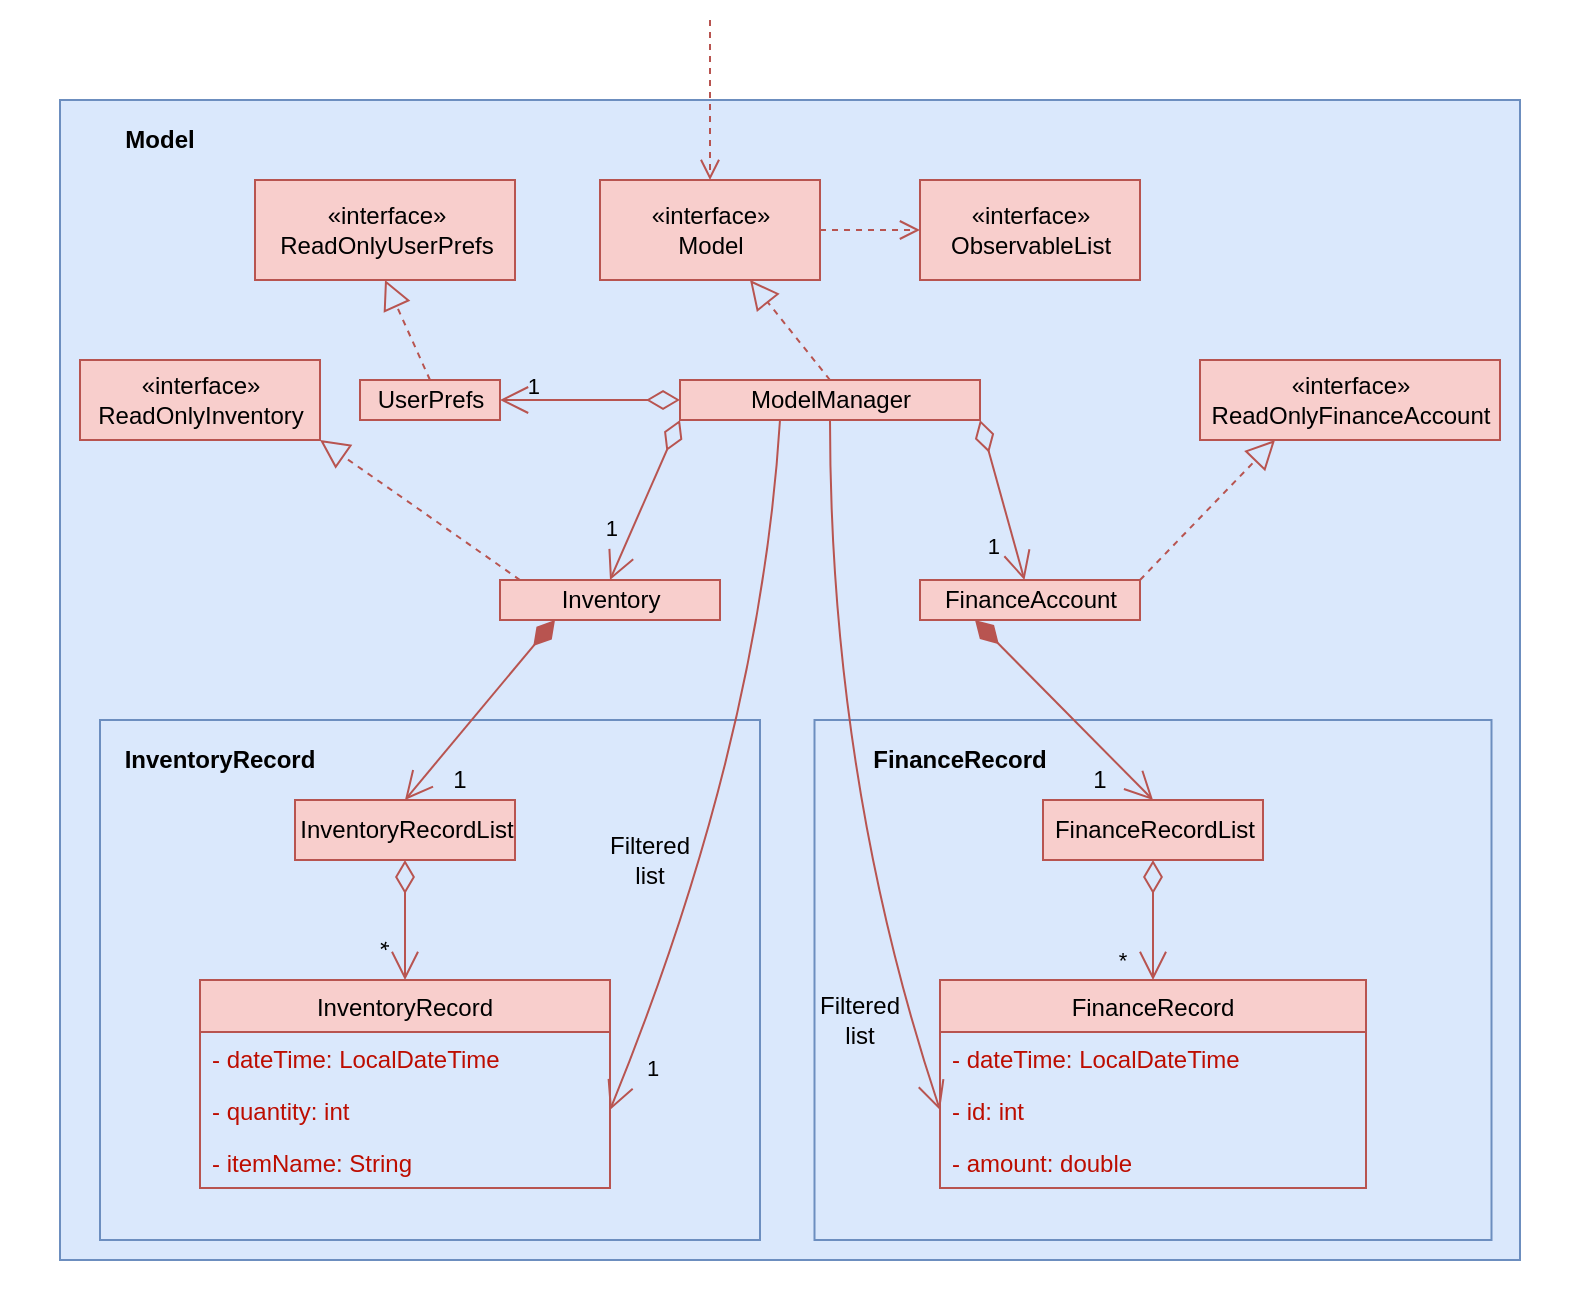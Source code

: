 <mxfile version="13.8.1" type="google"><diagram id="C5RBs43oDa-KdzZeNtuy" name="Page-1"><mxGraphModel dx="1248" dy="677" grid="1" gridSize="10" guides="1" tooltips="1" connect="1" arrows="1" fold="1" page="1" pageScale="1" pageWidth="827" pageHeight="1169" math="0" shadow="0"><root><mxCell id="WIyWlLk6GJQsqaUBKTNV-0"/><mxCell id="WIyWlLk6GJQsqaUBKTNV-1" parent="WIyWlLk6GJQsqaUBKTNV-0"/><mxCell id="tF3ZHM8wJbkgXpK35JYt-159" value="" style="rounded=0;whiteSpace=wrap;html=1;labelBackgroundColor=none;strokeWidth=1;fillColor=#dae8fc;strokeColor=#6c8ebf;" parent="WIyWlLk6GJQsqaUBKTNV-1" vertex="1"><mxGeometry x="120" y="100" width="730" height="580" as="geometry"/></mxCell><mxCell id="tF3ZHM8wJbkgXpK35JYt-160" value="" style="rounded=0;whiteSpace=wrap;html=1;labelBackgroundColor=none;strokeWidth=1;fillColor=none;fontColor=#000000;strokeColor=none;" parent="WIyWlLk6GJQsqaUBKTNV-1" vertex="1"><mxGeometry x="90" y="50" width="790" height="650" as="geometry"/></mxCell><mxCell id="tF3ZHM8wJbkgXpK35JYt-85" value="" style="rounded=0;whiteSpace=wrap;html=1;strokeWidth=1;fillColor=#dae8fc;labelBackgroundColor=none;labelBorderColor=none;strokeColor=#6c8ebf;" parent="WIyWlLk6GJQsqaUBKTNV-1" vertex="1"><mxGeometry x="497.25" y="410" width="338.5" height="260" as="geometry"/></mxCell><mxCell id="tF3ZHM8wJbkgXpK35JYt-86" value="" style="rounded=0;whiteSpace=wrap;html=1;strokeWidth=1;fillColor=#dae8fc;labelBackgroundColor=none;labelBorderColor=none;strokeColor=#6c8ebf;" parent="WIyWlLk6GJQsqaUBKTNV-1" vertex="1"><mxGeometry x="140" y="410" width="330" height="260" as="geometry"/></mxCell><mxCell id="tF3ZHM8wJbkgXpK35JYt-2" value="" style="html=1;verticalAlign=bottom;endArrow=open;dashed=1;endSize=8;entryX=0.5;entryY=0;entryDx=0;entryDy=0;fontColor=#8F0A00;labelBackgroundColor=none;labelBorderColor=none;fillColor=#f8cecc;strokeColor=#b85450;" parent="WIyWlLk6GJQsqaUBKTNV-1" target="tF3ZHM8wJbkgXpK35JYt-4" edge="1"><mxGeometry relative="1" as="geometry"><mxPoint x="445" y="60" as="sourcePoint"/><mxPoint x="380" y="380" as="targetPoint"/></mxGeometry></mxCell><mxCell id="tF3ZHM8wJbkgXpK35JYt-4" value="«interface»&lt;br&gt;Model" style="html=1;strokeWidth=1;labelBackgroundColor=none;labelBorderColor=none;fillColor=#f8cecc;strokeColor=#b85450;" parent="WIyWlLk6GJQsqaUBKTNV-1" vertex="1"><mxGeometry x="390" y="140" width="110" height="50" as="geometry"/></mxCell><mxCell id="tF3ZHM8wJbkgXpK35JYt-5" value="«interface»&lt;br&gt;ObservableList" style="html=1;strokeWidth=1;labelBackgroundColor=none;labelBorderColor=none;fillColor=#f8cecc;strokeColor=#b85450;" parent="WIyWlLk6GJQsqaUBKTNV-1" vertex="1"><mxGeometry x="550" y="140" width="110" height="50" as="geometry"/></mxCell><mxCell id="tF3ZHM8wJbkgXpK35JYt-6" value="" style="html=1;verticalAlign=bottom;endArrow=open;dashed=1;endSize=8;exitX=1;exitY=0.5;exitDx=0;exitDy=0;entryX=0;entryY=0.5;entryDx=0;entryDy=0;fontColor=#BD0D00;labelBackgroundColor=none;labelBorderColor=none;fillColor=#f8cecc;strokeColor=#b85450;" parent="WIyWlLk6GJQsqaUBKTNV-1" source="tF3ZHM8wJbkgXpK35JYt-4" target="tF3ZHM8wJbkgXpK35JYt-5" edge="1"><mxGeometry x="0.2" y="15" relative="1" as="geometry"><mxPoint x="460" y="380" as="sourcePoint"/><mxPoint x="380" y="380" as="targetPoint"/><mxPoint as="offset"/></mxGeometry></mxCell><mxCell id="tF3ZHM8wJbkgXpK35JYt-8" value="&lt;b&gt;Model&lt;/b&gt;" style="text;html=1;strokeColor=none;align=center;verticalAlign=middle;whiteSpace=wrap;rounded=0;strokeWidth=1;labelBackgroundColor=none;labelBorderColor=none;" parent="WIyWlLk6GJQsqaUBKTNV-1" vertex="1"><mxGeometry x="140" y="110" width="60" height="20" as="geometry"/></mxCell><mxCell id="tF3ZHM8wJbkgXpK35JYt-42" style="edgeStyle=none;orthogonalLoop=1;jettySize=auto;html=1;entryX=1;entryY=0.5;entryDx=0;entryDy=0;startArrow=none;startFill=0;sourcePerimeterSpacing=0;endArrow=open;endFill=0;endSize=12;targetPerimeterSpacing=0;curved=1;fontColor=#BD0D00;labelBackgroundColor=none;labelBorderColor=none;fillColor=#f8cecc;strokeColor=#b85450;" parent="WIyWlLk6GJQsqaUBKTNV-1" target="tF3ZHM8wJbkgXpK35JYt-55" edge="1"><mxGeometry relative="1" as="geometry"><mxPoint x="480" y="260" as="sourcePoint"/><mxPoint x="355" y="605" as="targetPoint"/><Array as="points"><mxPoint x="470" y="421"/></Array></mxGeometry></mxCell><mxCell id="tF3ZHM8wJbkgXpK35JYt-52" value="&lt;font color=&quot;#000000&quot;&gt;1&lt;/font&gt;" style="edgeLabel;html=1;align=center;verticalAlign=middle;resizable=0;points=[];fontColor=#BD0D00;labelBackgroundColor=none;labelBorderColor=none;" parent="tF3ZHM8wJbkgXpK35JYt-42" vertex="1" connectable="0"><mxGeometry x="0.695" relative="1" as="geometry"><mxPoint y="29.3" as="offset"/></mxGeometry></mxCell><mxCell id="tF3ZHM8wJbkgXpK35JYt-82" style="edgeStyle=none;orthogonalLoop=1;jettySize=auto;html=1;entryX=0;entryY=0.5;entryDx=0;entryDy=0;startArrow=none;startFill=0;sourcePerimeterSpacing=0;endArrow=open;endFill=0;endSize=12;targetPerimeterSpacing=0;curved=1;fontColor=#BD0D00;labelBackgroundColor=none;labelBorderColor=none;fillColor=#f8cecc;strokeColor=#b85450;" parent="WIyWlLk6GJQsqaUBKTNV-1" target="tF3ZHM8wJbkgXpK35JYt-74" edge="1"><mxGeometry relative="1" as="geometry"><mxPoint x="505" y="260" as="sourcePoint"/><Array as="points"><mxPoint x="505" y="440"/></Array></mxGeometry></mxCell><mxCell id="tF3ZHM8wJbkgXpK35JYt-9" value="ModelManager" style="html=1;strokeWidth=1;fillColor=#f8cecc;labelBackgroundColor=none;labelBorderColor=none;strokeColor=#b85450;" parent="WIyWlLk6GJQsqaUBKTNV-1" vertex="1"><mxGeometry x="430" y="240" width="150" height="20" as="geometry"/></mxCell><mxCell id="tF3ZHM8wJbkgXpK35JYt-11" value="" style="endArrow=block;dashed=1;endFill=0;endSize=12;html=1;exitX=0.5;exitY=0;exitDx=0;exitDy=0;fontColor=#BD0D00;labelBackgroundColor=none;labelBorderColor=none;fillColor=#f8cecc;strokeColor=#b85450;" parent="WIyWlLk6GJQsqaUBKTNV-1" source="tF3ZHM8wJbkgXpK35JYt-9" target="tF3ZHM8wJbkgXpK35JYt-4" edge="1"><mxGeometry width="160" relative="1" as="geometry"><mxPoint x="390" y="380" as="sourcePoint"/><mxPoint x="550" y="380" as="targetPoint"/></mxGeometry></mxCell><mxCell id="tF3ZHM8wJbkgXpK35JYt-12" value="" style="endArrow=open;html=1;endSize=12;startArrow=diamondThin;startSize=14;startFill=0;edgeStyle=orthogonalEdgeStyle;exitX=0;exitY=0.5;exitDx=0;exitDy=0;fontColor=#BD0D00;labelBackgroundColor=none;labelBorderColor=none;fillColor=#f8cecc;strokeColor=#b85450;" parent="WIyWlLk6GJQsqaUBKTNV-1" source="tF3ZHM8wJbkgXpK35JYt-9" target="tF3ZHM8wJbkgXpK35JYt-15" edge="1"><mxGeometry relative="1" as="geometry"><mxPoint x="310" y="340" as="sourcePoint"/><mxPoint x="470" y="340" as="targetPoint"/></mxGeometry></mxCell><mxCell id="tF3ZHM8wJbkgXpK35JYt-14" value="1" style="edgeLabel;resizable=0;html=1;align=right;verticalAlign=top;labelBackgroundColor=none;labelBorderColor=none;" parent="tF3ZHM8wJbkgXpK35JYt-12" connectable="0" vertex="1"><mxGeometry x="1" relative="1" as="geometry"><mxPoint x="20" y="-20" as="offset"/></mxGeometry></mxCell><mxCell id="tF3ZHM8wJbkgXpK35JYt-15" value="UserPrefs" style="html=1;labelBackgroundColor=none;labelBorderColor=none;fillColor=#f8cecc;strokeColor=#b85450;" parent="WIyWlLk6GJQsqaUBKTNV-1" vertex="1"><mxGeometry x="270" y="240" width="70" height="20" as="geometry"/></mxCell><mxCell id="tF3ZHM8wJbkgXpK35JYt-16" value="" style="endArrow=block;dashed=1;endFill=0;endSize=12;html=1;exitX=0.5;exitY=0;exitDx=0;exitDy=0;fontColor=#BD0D00;labelBackgroundColor=none;labelBorderColor=none;fillColor=#f8cecc;strokeColor=#b85450;entryX=0.5;entryY=1;entryDx=0;entryDy=0;" parent="WIyWlLk6GJQsqaUBKTNV-1" source="tF3ZHM8wJbkgXpK35JYt-15" target="lOVp8NZ4NsromMKbReFO-0" edge="1"><mxGeometry width="160" relative="1" as="geometry"><mxPoint x="310" y="340" as="sourcePoint"/><mxPoint x="279" y="175" as="targetPoint"/></mxGeometry></mxCell><mxCell id="tF3ZHM8wJbkgXpK35JYt-19" value="Inventory" style="html=1;labelBackgroundColor=none;labelBorderColor=none;fillColor=#f8cecc;strokeColor=#b85450;" parent="WIyWlLk6GJQsqaUBKTNV-1" vertex="1"><mxGeometry x="340" y="340" width="110" height="20" as="geometry"/></mxCell><mxCell id="tF3ZHM8wJbkgXpK35JYt-21" value="" style="endArrow=open;html=1;endSize=12;startArrow=diamondThin;startSize=14;startFill=0;exitX=0;exitY=1;exitDx=0;exitDy=0;endFill=0;fontColor=#BD0D00;labelBackgroundColor=none;labelBorderColor=none;fillColor=#f8cecc;strokeColor=#b85450;" parent="WIyWlLk6GJQsqaUBKTNV-1" source="tF3ZHM8wJbkgXpK35JYt-9" edge="1"><mxGeometry relative="1" as="geometry"><mxPoint x="310" y="340" as="sourcePoint"/><mxPoint x="395" y="340" as="targetPoint"/></mxGeometry></mxCell><mxCell id="tF3ZHM8wJbkgXpK35JYt-23" value="1" style="edgeLabel;resizable=0;html=1;align=right;verticalAlign=top;labelBackgroundColor=none;labelBorderColor=none;" parent="tF3ZHM8wJbkgXpK35JYt-21" connectable="0" vertex="1"><mxGeometry x="1" relative="1" as="geometry"><mxPoint x="4.9" y="-39.6" as="offset"/></mxGeometry></mxCell><mxCell id="tF3ZHM8wJbkgXpK35JYt-25" value="«interface»&lt;br&gt;ReadOnlyInventory" style="html=1;strokeWidth=1;fillColor=#f8cecc;labelBackgroundColor=none;labelBorderColor=none;strokeColor=#b85450;" parent="WIyWlLk6GJQsqaUBKTNV-1" vertex="1"><mxGeometry x="130" y="230" width="120" height="40" as="geometry"/></mxCell><mxCell id="tF3ZHM8wJbkgXpK35JYt-30" value="" style="endArrow=block;dashed=1;endFill=0;endSize=12;html=1;entryX=1;entryY=1;entryDx=0;entryDy=0;fontColor=#BD0D00;labelBackgroundColor=none;labelBorderColor=none;fillColor=#f8cecc;strokeColor=#b85450;" parent="WIyWlLk6GJQsqaUBKTNV-1" target="tF3ZHM8wJbkgXpK35JYt-25" edge="1"><mxGeometry width="160" relative="1" as="geometry"><mxPoint x="350" y="340" as="sourcePoint"/><mxPoint x="470" y="340" as="targetPoint"/></mxGeometry></mxCell><mxCell id="tF3ZHM8wJbkgXpK35JYt-31" value="" style="endArrow=open;html=1;endSize=12;startArrow=diamondThin;startSize=14;startFill=1;align=left;verticalAlign=bottom;rounded=0;entryX=0.5;entryY=0;entryDx=0;entryDy=0;exitX=0.25;exitY=1;exitDx=0;exitDy=0;fontColor=#BD0D00;labelBackgroundColor=none;labelBorderColor=none;fillColor=#f8cecc;strokeColor=#b85450;" parent="WIyWlLk6GJQsqaUBKTNV-1" source="tF3ZHM8wJbkgXpK35JYt-19" target="tF3ZHM8wJbkgXpK35JYt-33" edge="1"><mxGeometry x="-0.04" y="77" relative="1" as="geometry"><mxPoint x="338" y="518" as="sourcePoint"/><mxPoint x="470" y="340" as="targetPoint"/><mxPoint as="offset"/></mxGeometry></mxCell><mxCell id="tF3ZHM8wJbkgXpK35JYt-33" value="InventoryRecordList" style="html=1;strokeWidth=1;fillColor=#f8cecc;labelBackgroundColor=none;labelBorderColor=none;strokeColor=#b85450;" parent="WIyWlLk6GJQsqaUBKTNV-1" vertex="1"><mxGeometry x="237.5" y="450" width="110" height="30" as="geometry"/></mxCell><mxCell id="tF3ZHM8wJbkgXpK35JYt-35" value="&lt;font color=&quot;#000000&quot;&gt;1&lt;/font&gt;" style="text;html=1;strokeColor=none;fillColor=none;align=center;verticalAlign=middle;whiteSpace=wrap;rounded=0;fontColor=#BD0D00;labelBackgroundColor=none;labelBorderColor=none;" parent="WIyWlLk6GJQsqaUBKTNV-1" vertex="1"><mxGeometry x="300" y="430" width="40" height="20" as="geometry"/></mxCell><mxCell id="tF3ZHM8wJbkgXpK35JYt-37" value="" style="endArrow=open;html=1;endSize=12;startArrow=diamondThin;startSize=14;startFill=0;exitX=0.5;exitY=1;exitDx=0;exitDy=0;entryX=0.5;entryY=0;entryDx=0;entryDy=0;fontColor=#BD0D00;labelBackgroundColor=none;labelBorderColor=none;fillColor=#f8cecc;strokeColor=#b85450;" parent="WIyWlLk6GJQsqaUBKTNV-1" source="tF3ZHM8wJbkgXpK35JYt-33" target="tF3ZHM8wJbkgXpK35JYt-53" edge="1"><mxGeometry x="0.075" y="-3" relative="1" as="geometry"><mxPoint x="310" y="430" as="sourcePoint"/><mxPoint x="252.5" y="540" as="targetPoint"/><mxPoint as="offset"/></mxGeometry></mxCell><mxCell id="tF3ZHM8wJbkgXpK35JYt-43" value="&lt;font color=&quot;#000000&quot;&gt;*&lt;/font&gt;" style="text;html=1;strokeColor=none;fillColor=none;align=center;verticalAlign=middle;whiteSpace=wrap;rounded=0;rotation=90;fontColor=#BD0D00;labelBackgroundColor=none;labelBorderColor=none;" parent="WIyWlLk6GJQsqaUBKTNV-1" vertex="1"><mxGeometry x="260" y="513" width="40" height="20" as="geometry"/></mxCell><mxCell id="tF3ZHM8wJbkgXpK35JYt-58" value="" style="endArrow=open;html=1;endSize=12;startArrow=diamondThin;startSize=14;startFill=0;exitX=1;exitY=1;exitDx=0;exitDy=0;endFill=0;fontColor=#BD0D00;labelBackgroundColor=none;labelBorderColor=none;fillColor=#f8cecc;strokeColor=#b85450;" parent="WIyWlLk6GJQsqaUBKTNV-1" source="tF3ZHM8wJbkgXpK35JYt-9" target="tF3ZHM8wJbkgXpK35JYt-60" edge="1"><mxGeometry relative="1" as="geometry"><mxPoint x="485" y="270" as="sourcePoint"/><mxPoint x="405" y="350" as="targetPoint"/></mxGeometry></mxCell><mxCell id="tF3ZHM8wJbkgXpK35JYt-59" value="1" style="edgeLabel;resizable=0;html=1;align=right;verticalAlign=top;labelBackgroundColor=none;labelBorderColor=none;" parent="tF3ZHM8wJbkgXpK35JYt-58" connectable="0" vertex="1"><mxGeometry x="1" relative="1" as="geometry"><mxPoint x="-12.21" y="-29.97" as="offset"/></mxGeometry></mxCell><mxCell id="tF3ZHM8wJbkgXpK35JYt-60" value="FinanceAccount" style="html=1;labelBackgroundColor=none;labelBorderColor=none;fillColor=#f8cecc;strokeColor=#b85450;" parent="WIyWlLk6GJQsqaUBKTNV-1" vertex="1"><mxGeometry x="550" y="340" width="110" height="20" as="geometry"/></mxCell><mxCell id="tF3ZHM8wJbkgXpK35JYt-62" value="&lt;font color=&quot;#000000&quot;&gt;Filtered list&lt;/font&gt;" style="text;html=1;strokeColor=none;fillColor=none;align=center;verticalAlign=middle;whiteSpace=wrap;rounded=0;fontColor=#BD0D00;labelBackgroundColor=none;labelBorderColor=none;" parent="WIyWlLk6GJQsqaUBKTNV-1" vertex="1"><mxGeometry x="395" y="470" width="40" height="20" as="geometry"/></mxCell><mxCell id="tF3ZHM8wJbkgXpK35JYt-65" value="" style="endArrow=block;dashed=1;endFill=0;endSize=12;html=1;entryX=0.25;entryY=1;entryDx=0;entryDy=0;exitX=1;exitY=0;exitDx=0;exitDy=0;fontColor=#BD0D00;labelBackgroundColor=none;labelBorderColor=none;fillColor=#f8cecc;strokeColor=#b85450;" parent="WIyWlLk6GJQsqaUBKTNV-1" source="tF3ZHM8wJbkgXpK35JYt-60" target="tF3ZHM8wJbkgXpK35JYt-66" edge="1"><mxGeometry width="160" relative="1" as="geometry"><mxPoint x="670" y="340" as="sourcePoint"/><mxPoint x="570" y="270" as="targetPoint"/></mxGeometry></mxCell><mxCell id="tF3ZHM8wJbkgXpK35JYt-66" value="«interface»&lt;br&gt;ReadOnlyFinanceAccount" style="html=1;labelBackgroundColor=none;labelBorderColor=none;fillColor=#f8cecc;strokeColor=#b85450;" parent="WIyWlLk6GJQsqaUBKTNV-1" vertex="1"><mxGeometry x="690" y="230" width="150" height="40" as="geometry"/></mxCell><mxCell id="tF3ZHM8wJbkgXpK35JYt-67" style="edgeStyle=none;curved=1;orthogonalLoop=1;jettySize=auto;html=1;entryX=1;entryY=0.25;entryDx=0;entryDy=0;startArrow=none;startFill=0;sourcePerimeterSpacing=0;endArrow=open;endFill=0;endSize=12;targetPerimeterSpacing=0;fontColor=#BD0D00;labelBackgroundColor=none;labelBorderColor=none;" parent="WIyWlLk6GJQsqaUBKTNV-1" source="tF3ZHM8wJbkgXpK35JYt-60" target="tF3ZHM8wJbkgXpK35JYt-60" edge="1"><mxGeometry relative="1" as="geometry"/></mxCell><mxCell id="tF3ZHM8wJbkgXpK35JYt-68" value="FinanceRecordList" style="html=1;strokeWidth=1;fillColor=#f8cecc;labelBackgroundColor=none;labelBorderColor=none;strokeColor=#b85450;" parent="WIyWlLk6GJQsqaUBKTNV-1" vertex="1"><mxGeometry x="611.5" y="450" width="110" height="30" as="geometry"/></mxCell><mxCell id="tF3ZHM8wJbkgXpK35JYt-70" value="" style="endArrow=open;html=1;endSize=12;startArrow=diamondThin;startSize=14;startFill=1;align=left;verticalAlign=bottom;rounded=0;entryX=0.5;entryY=0;entryDx=0;entryDy=0;exitX=0.25;exitY=1;exitDx=0;exitDy=0;fontColor=#BD0D00;labelBackgroundColor=none;labelBorderColor=none;fillColor=#f8cecc;strokeColor=#b85450;" parent="WIyWlLk6GJQsqaUBKTNV-1" source="tF3ZHM8wJbkgXpK35JYt-60" target="tF3ZHM8wJbkgXpK35JYt-68" edge="1"><mxGeometry x="-0.04" y="77" relative="1" as="geometry"><mxPoint x="377.5" y="370" as="sourcePoint"/><mxPoint x="305" y="460" as="targetPoint"/><mxPoint as="offset"/></mxGeometry></mxCell><mxCell id="tF3ZHM8wJbkgXpK35JYt-71" value="&lt;font color=&quot;#000000&quot;&gt;1&lt;/font&gt;" style="text;html=1;strokeColor=none;fillColor=none;align=center;verticalAlign=middle;whiteSpace=wrap;rounded=0;fontColor=#BD0D00;labelBackgroundColor=none;labelBorderColor=none;" parent="WIyWlLk6GJQsqaUBKTNV-1" vertex="1"><mxGeometry x="620" y="430" width="40" height="20" as="geometry"/></mxCell><mxCell id="tF3ZHM8wJbkgXpK35JYt-72" value="FinanceRecord" style="swimlane;fontStyle=0;childLayout=stackLayout;horizontal=1;startSize=26;fillColor=#f8cecc;horizontalStack=0;resizeParent=1;resizeParentMax=0;resizeLast=0;collapsible=1;marginBottom=0;strokeWidth=1;labelBackgroundColor=none;labelBorderColor=none;strokeColor=#b85450;" parent="WIyWlLk6GJQsqaUBKTNV-1" vertex="1"><mxGeometry x="560" y="540" width="213" height="104" as="geometry"/></mxCell><mxCell id="tF3ZHM8wJbkgXpK35JYt-73" value="- dateTime: LocalDateTime" style="text;strokeColor=none;fillColor=none;align=left;verticalAlign=top;spacingLeft=4;spacingRight=4;overflow=hidden;rotatable=0;points=[[0,0.5],[1,0.5]];portConstraint=eastwest;fontColor=#BD0D00;labelBackgroundColor=none;labelBorderColor=none;" parent="tF3ZHM8wJbkgXpK35JYt-72" vertex="1"><mxGeometry y="26" width="213" height="26" as="geometry"/></mxCell><mxCell id="tF3ZHM8wJbkgXpK35JYt-74" value="- id: int" style="text;strokeColor=none;fillColor=none;align=left;verticalAlign=top;spacingLeft=4;spacingRight=4;overflow=hidden;rotatable=0;points=[[0,0.5],[1,0.5]];portConstraint=eastwest;fontColor=#BD0D00;labelBackgroundColor=none;labelBorderColor=none;" parent="tF3ZHM8wJbkgXpK35JYt-72" vertex="1"><mxGeometry y="52" width="213" height="26" as="geometry"/></mxCell><mxCell id="tF3ZHM8wJbkgXpK35JYt-75" value="- amount: double" style="text;strokeColor=none;fillColor=none;align=left;verticalAlign=top;spacingLeft=4;spacingRight=4;overflow=hidden;rotatable=0;points=[[0,0.5],[1,0.5]];portConstraint=eastwest;fontColor=#BD0D00;labelBackgroundColor=none;labelBorderColor=none;" parent="tF3ZHM8wJbkgXpK35JYt-72" vertex="1"><mxGeometry y="78" width="213" height="26" as="geometry"/></mxCell><mxCell id="tF3ZHM8wJbkgXpK35JYt-79" value="&lt;font color=&quot;#000000&quot;&gt;*&lt;/font&gt;" style="endArrow=open;html=1;endSize=12;startArrow=diamondThin;startSize=14;startFill=0;entryX=0.5;entryY=0;entryDx=0;entryDy=0;exitX=0.5;exitY=1;exitDx=0;exitDy=0;fontColor=#BD0D00;labelBackgroundColor=none;labelBorderColor=none;fillColor=#f8cecc;strokeColor=#b85450;" parent="WIyWlLk6GJQsqaUBKTNV-1" source="tF3ZHM8wJbkgXpK35JYt-68" target="tF3ZHM8wJbkgXpK35JYt-72" edge="1"><mxGeometry x="0.667" y="-16" relative="1" as="geometry"><mxPoint x="370" y="360" as="sourcePoint"/><mxPoint x="530" y="360" as="targetPoint"/><mxPoint as="offset"/></mxGeometry></mxCell><mxCell id="tF3ZHM8wJbkgXpK35JYt-83" value="&lt;font color=&quot;#000000&quot;&gt;Filtered list&lt;/font&gt;" style="text;html=1;strokeColor=none;fillColor=none;align=center;verticalAlign=middle;whiteSpace=wrap;rounded=0;fontColor=#BD0D00;labelBackgroundColor=none;labelBorderColor=none;" parent="WIyWlLk6GJQsqaUBKTNV-1" vertex="1"><mxGeometry x="500" y="550" width="40" height="20" as="geometry"/></mxCell><mxCell id="tF3ZHM8wJbkgXpK35JYt-53" value="InventoryRecord" style="swimlane;fontStyle=0;childLayout=stackLayout;horizontal=1;startSize=26;fillColor=#f8cecc;horizontalStack=0;resizeParent=1;resizeParentMax=0;resizeLast=0;collapsible=1;marginBottom=0;strokeWidth=1;labelBackgroundColor=none;labelBorderColor=none;strokeColor=#b85450;" parent="WIyWlLk6GJQsqaUBKTNV-1" vertex="1"><mxGeometry x="190" y="540" width="205" height="104" as="geometry"/></mxCell><mxCell id="tF3ZHM8wJbkgXpK35JYt-54" value="- dateTime: LocalDateTime" style="text;strokeColor=none;fillColor=none;align=left;verticalAlign=top;spacingLeft=4;spacingRight=4;overflow=hidden;rotatable=0;points=[[0,0.5],[1,0.5]];portConstraint=eastwest;fontColor=#BD0D00;labelBackgroundColor=none;labelBorderColor=none;" parent="tF3ZHM8wJbkgXpK35JYt-53" vertex="1"><mxGeometry y="26" width="205" height="26" as="geometry"/></mxCell><mxCell id="tF3ZHM8wJbkgXpK35JYt-55" value="- quantity: int" style="text;strokeColor=none;fillColor=none;align=left;verticalAlign=top;spacingLeft=4;spacingRight=4;overflow=hidden;rotatable=0;points=[[0,0.5],[1,0.5]];portConstraint=eastwest;fontColor=#BD0D00;labelBackgroundColor=none;labelBorderColor=none;" parent="tF3ZHM8wJbkgXpK35JYt-53" vertex="1"><mxGeometry y="52" width="205" height="26" as="geometry"/></mxCell><mxCell id="tF3ZHM8wJbkgXpK35JYt-56" value="- itemName: String" style="text;strokeColor=none;fillColor=none;align=left;verticalAlign=top;spacingLeft=4;spacingRight=4;overflow=hidden;rotatable=0;points=[[0,0.5],[1,0.5]];portConstraint=eastwest;fontColor=#BD0D00;labelBackgroundColor=none;labelBorderColor=none;" parent="tF3ZHM8wJbkgXpK35JYt-53" vertex="1"><mxGeometry y="78" width="205" height="26" as="geometry"/></mxCell><mxCell id="tF3ZHM8wJbkgXpK35JYt-154" value="&lt;b&gt;&lt;font color=&quot;#000000&quot;&gt;FinanceRecord&lt;/font&gt;&lt;/b&gt;" style="text;html=1;strokeColor=none;fillColor=none;align=center;verticalAlign=middle;whiteSpace=wrap;rounded=0;labelBackgroundColor=none;fontColor=#BD0D00;" parent="WIyWlLk6GJQsqaUBKTNV-1" vertex="1"><mxGeometry x="490" y="420" width="160" height="20" as="geometry"/></mxCell><mxCell id="tF3ZHM8wJbkgXpK35JYt-155" value="&lt;b&gt;&lt;font color=&quot;#000000&quot;&gt;InventoryRecord&lt;/font&gt;&lt;/b&gt;" style="text;html=1;strokeColor=none;fillColor=none;align=center;verticalAlign=middle;whiteSpace=wrap;rounded=0;labelBackgroundColor=none;fontColor=#BD0D00;" parent="WIyWlLk6GJQsqaUBKTNV-1" vertex="1"><mxGeometry x="180" y="420" width="40" height="20" as="geometry"/></mxCell><mxCell id="lOVp8NZ4NsromMKbReFO-0" value="«interface»&lt;br&gt;ReadOnlyUserPrefs" style="html=1;fillColor=#f8cecc;strokeColor=#b85450;" vertex="1" parent="WIyWlLk6GJQsqaUBKTNV-1"><mxGeometry x="217.5" y="140" width="130" height="50" as="geometry"/></mxCell></root></mxGraphModel></diagram></mxfile>